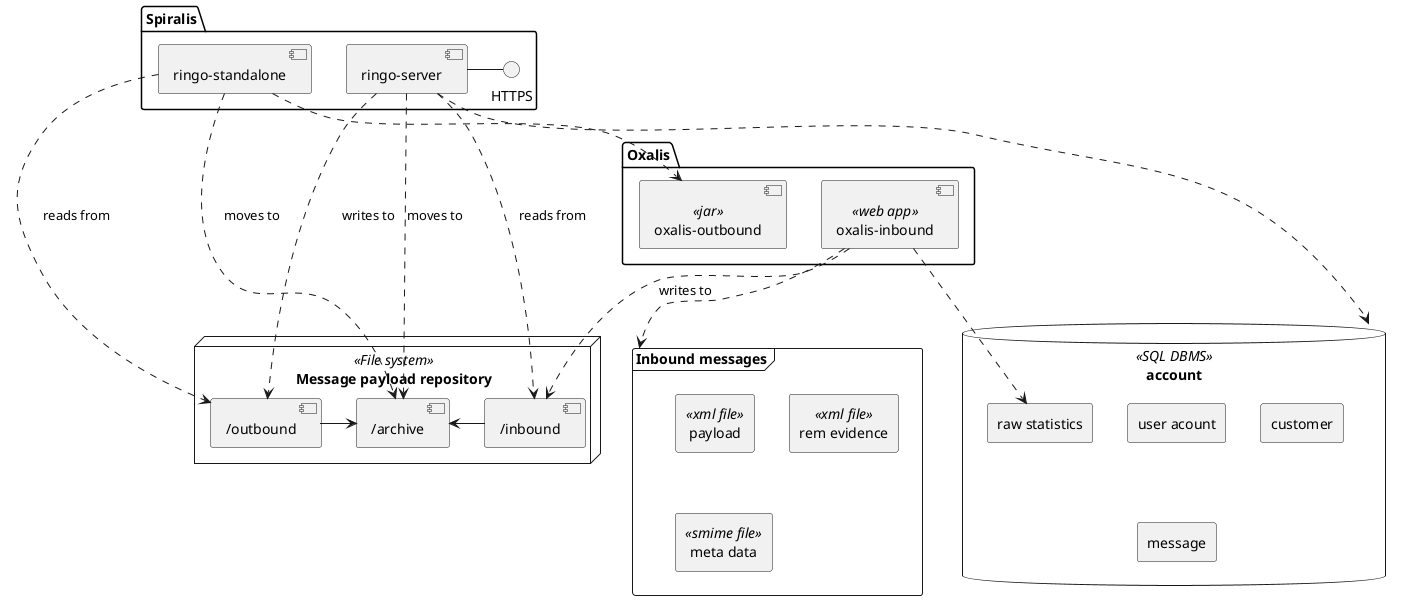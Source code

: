 @startuml

database account <<SQL DBMS>> {
    rectangle "user acount"
    rectangle "customer"
    rectangle message
    rectangle "raw statistics" as odb
}

node "Message payload repository" as r <<File system>> {
    component "/inbound" as inbound
    component "/outbound" as outbound
    component "/archive" as archive
    inbound -> archive
    outbound -> archive
}

package "Spiralis" {
    component "ringo-server" as rs
    rs - HTTPS
    rs ..> account

    component "ringo-standalone" as s
    s ..> outbound : reads from
    s ..> archive  : moves to

    rs ..> inbound : reads from
    rs ..> outbound : writes to
    rs ..> archive : moves to
}

package "Oxalis" {
    component "oxalis-inbound" as oxalis_inbound <<web app>>
    component "oxalis-outbound" as ob <<jar>>
    s ..> ob
    oxalis_inbound ..> odb

}
    frame "Inbound messages" as mr {
        rectangle payload <<xml file>>
        rectangle "rem evidence" <<xml file>>
        rectangle "meta data" <<smime file>>
    }

oxalis_inbound ..> mr
oxalis_inbound ..> inbound : writes to
@enduml